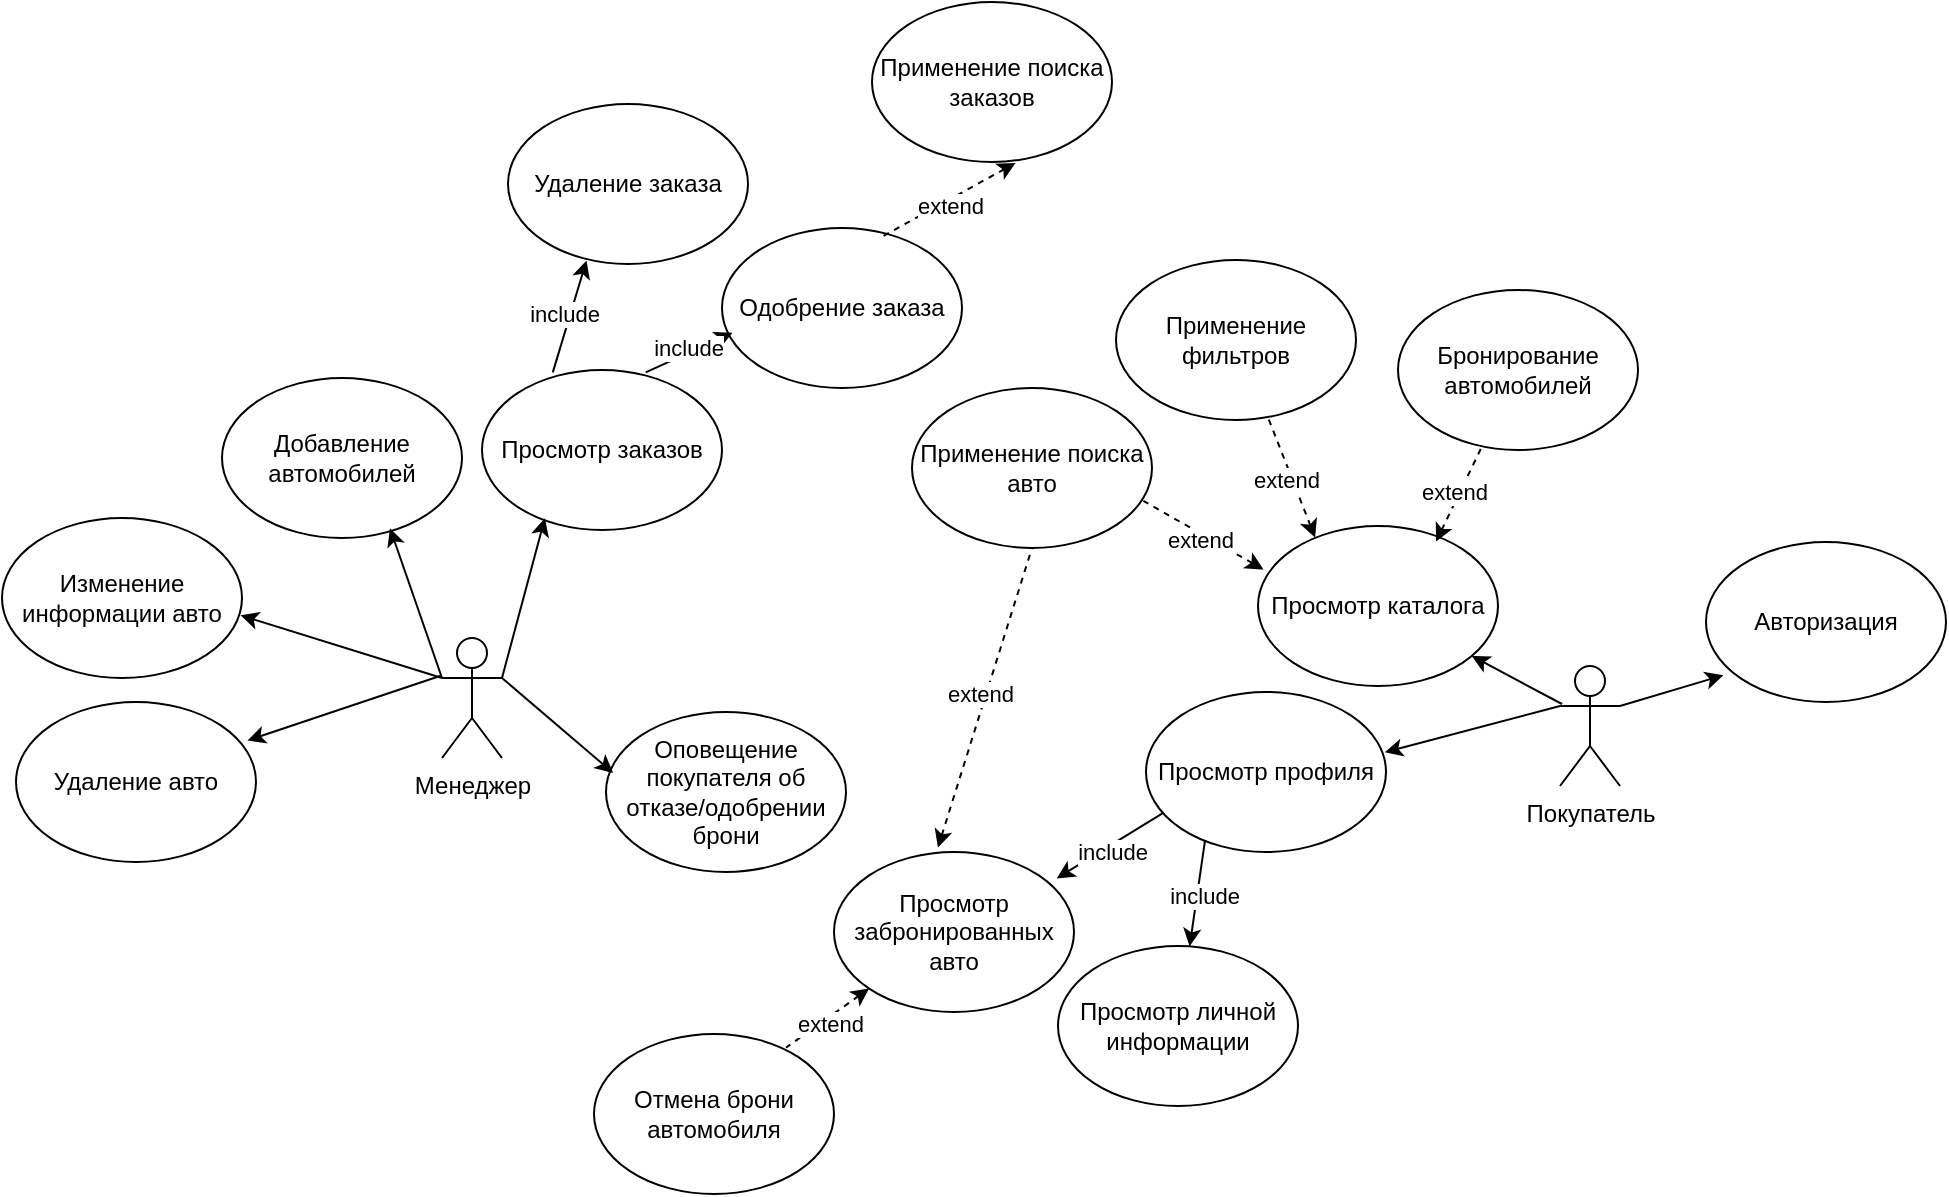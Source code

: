 <mxfile version="22.1.3" type="device">
  <diagram name="Страница — 1" id="yQ5UJ3U4ZhEs3BScJE7F">
    <mxGraphModel dx="1400" dy="917" grid="0" gridSize="10" guides="1" tooltips="1" connect="1" arrows="1" fold="1" page="0" pageScale="1" pageWidth="827" pageHeight="1169" math="0" shadow="0">
      <root>
        <mxCell id="0" />
        <mxCell id="1" parent="0" />
        <mxCell id="q3qqpZ5yG1wA6hZpd9IF-1" value="Покупатель" style="shape=umlActor;verticalLabelPosition=bottom;verticalAlign=top;html=1;outlineConnect=0;" parent="1" vertex="1">
          <mxGeometry x="680" y="33" width="30" height="60" as="geometry" />
        </mxCell>
        <mxCell id="q3qqpZ5yG1wA6hZpd9IF-3" value="Добавление&lt;br style=&quot;border-color: var(--border-color);&quot;&gt;автомобилей" style="ellipse;whiteSpace=wrap;html=1;" parent="1" vertex="1">
          <mxGeometry x="11" y="-111" width="120" height="80" as="geometry" />
        </mxCell>
        <mxCell id="q3qqpZ5yG1wA6hZpd9IF-16" value="Менеджер" style="shape=umlActor;verticalLabelPosition=bottom;verticalAlign=top;html=1;outlineConnect=0;" parent="1" vertex="1">
          <mxGeometry x="121" y="19" width="30" height="60" as="geometry" />
        </mxCell>
        <mxCell id="q3qqpZ5yG1wA6hZpd9IF-17" value="Изменение информации авто" style="ellipse;whiteSpace=wrap;html=1;" parent="1" vertex="1">
          <mxGeometry x="-99" y="-41" width="120" height="80" as="geometry" />
        </mxCell>
        <mxCell id="q3qqpZ5yG1wA6hZpd9IF-25" value="Авторизация" style="ellipse;whiteSpace=wrap;html=1;" parent="1" vertex="1">
          <mxGeometry x="753" y="-29" width="120" height="80" as="geometry" />
        </mxCell>
        <mxCell id="q3qqpZ5yG1wA6hZpd9IF-47" value="" style="endArrow=classic;html=1;rounded=0;entryX=0.994;entryY=0.608;entryDx=0;entryDy=0;entryPerimeter=0;exitX=0;exitY=0.333;exitDx=0;exitDy=0;exitPerimeter=0;" parent="1" source="q3qqpZ5yG1wA6hZpd9IF-16" target="q3qqpZ5yG1wA6hZpd9IF-17" edge="1">
          <mxGeometry width="50" height="50" relative="1" as="geometry">
            <mxPoint x="301" y="-21" as="sourcePoint" />
            <mxPoint x="351" y="-71" as="targetPoint" />
          </mxGeometry>
        </mxCell>
        <mxCell id="q3qqpZ5yG1wA6hZpd9IF-48" value="" style="endArrow=classic;html=1;rounded=0;exitX=0;exitY=0.333;exitDx=0;exitDy=0;exitPerimeter=0;entryX=0.7;entryY=0.939;entryDx=0;entryDy=0;entryPerimeter=0;" parent="1" source="q3qqpZ5yG1wA6hZpd9IF-16" target="q3qqpZ5yG1wA6hZpd9IF-3" edge="1">
          <mxGeometry width="50" height="50" relative="1" as="geometry">
            <mxPoint x="101" y="-51" as="sourcePoint" />
            <mxPoint x="231" y="-41" as="targetPoint" />
          </mxGeometry>
        </mxCell>
        <mxCell id="q3qqpZ5yG1wA6hZpd9IF-50" value="" style="endArrow=classic;html=1;rounded=0;entryX=0.072;entryY=0.833;entryDx=0;entryDy=0;entryPerimeter=0;exitX=1;exitY=0.333;exitDx=0;exitDy=0;exitPerimeter=0;" parent="1" source="q3qqpZ5yG1wA6hZpd9IF-1" target="q3qqpZ5yG1wA6hZpd9IF-25" edge="1">
          <mxGeometry width="50" height="50" relative="1" as="geometry">
            <mxPoint x="580" y="-67" as="sourcePoint" />
            <mxPoint x="630" y="-117" as="targetPoint" />
          </mxGeometry>
        </mxCell>
        <mxCell id="_1zWgBLVfll09LvaSZn5-17" value="Бронирование автомобилей" style="ellipse;whiteSpace=wrap;html=1;" parent="1" vertex="1">
          <mxGeometry x="599" y="-155" width="120" height="80" as="geometry" />
        </mxCell>
        <mxCell id="_1zWgBLVfll09LvaSZn5-18" value="Просмотр каталога" style="ellipse;whiteSpace=wrap;html=1;" parent="1" vertex="1">
          <mxGeometry x="529" y="-37" width="120" height="80" as="geometry" />
        </mxCell>
        <mxCell id="_1zWgBLVfll09LvaSZn5-19" value="Применение поиска&lt;br&gt;авто" style="ellipse;whiteSpace=wrap;html=1;" parent="1" vertex="1">
          <mxGeometry x="356" y="-106" width="120" height="80" as="geometry" />
        </mxCell>
        <mxCell id="_1zWgBLVfll09LvaSZn5-20" value="" style="endArrow=none;html=1;rounded=0;entryX=0.964;entryY=0.705;entryDx=0;entryDy=0;entryPerimeter=0;startArrow=classic;startFill=1;endFill=0;dashed=1;exitX=0.023;exitY=0.272;exitDx=0;exitDy=0;exitPerimeter=0;" parent="1" source="_1zWgBLVfll09LvaSZn5-18" target="_1zWgBLVfll09LvaSZn5-19" edge="1">
          <mxGeometry width="50" height="50" relative="1" as="geometry">
            <mxPoint x="519" y="-10.5" as="sourcePoint" />
            <mxPoint x="488" y="-25.5" as="targetPoint" />
          </mxGeometry>
        </mxCell>
        <mxCell id="_1zWgBLVfll09LvaSZn5-21" value="extend" style="edgeLabel;html=1;align=center;verticalAlign=middle;resizable=0;points=[];" parent="_1zWgBLVfll09LvaSZn5-20" vertex="1" connectable="0">
          <mxGeometry x="0.016" y="3" relative="1" as="geometry">
            <mxPoint as="offset" />
          </mxGeometry>
        </mxCell>
        <mxCell id="_1zWgBLVfll09LvaSZn5-22" value="Применение фильтров" style="ellipse;whiteSpace=wrap;html=1;" parent="1" vertex="1">
          <mxGeometry x="458" y="-170" width="120" height="80" as="geometry" />
        </mxCell>
        <mxCell id="_1zWgBLVfll09LvaSZn5-23" value="" style="endArrow=none;html=1;rounded=0;entryX=0.636;entryY=0.994;entryDx=0;entryDy=0;entryPerimeter=0;startArrow=classic;startFill=1;endFill=0;dashed=1;exitX=0.238;exitY=0.072;exitDx=0;exitDy=0;exitPerimeter=0;" parent="1" source="_1zWgBLVfll09LvaSZn5-18" target="_1zWgBLVfll09LvaSZn5-22" edge="1">
          <mxGeometry width="50" height="50" relative="1" as="geometry">
            <mxPoint x="628" y="-65" as="sourcePoint" />
            <mxPoint x="584" y="-75.5" as="targetPoint" />
          </mxGeometry>
        </mxCell>
        <mxCell id="_1zWgBLVfll09LvaSZn5-24" value="extend" style="edgeLabel;html=1;align=center;verticalAlign=middle;resizable=0;points=[];" parent="_1zWgBLVfll09LvaSZn5-23" vertex="1" connectable="0">
          <mxGeometry x="0.016" y="3" relative="1" as="geometry">
            <mxPoint as="offset" />
          </mxGeometry>
        </mxCell>
        <mxCell id="_1zWgBLVfll09LvaSZn5-26" value="" style="endArrow=classic;html=1;rounded=0;" parent="1" target="_1zWgBLVfll09LvaSZn5-18" edge="1">
          <mxGeometry width="50" height="50" relative="1" as="geometry">
            <mxPoint x="681" y="52" as="sourcePoint" />
            <mxPoint x="685" y="-27" as="targetPoint" />
          </mxGeometry>
        </mxCell>
        <mxCell id="_1zWgBLVfll09LvaSZn5-27" value="Просмотр заказов" style="ellipse;whiteSpace=wrap;html=1;" parent="1" vertex="1">
          <mxGeometry x="141" y="-115" width="120" height="80" as="geometry" />
        </mxCell>
        <mxCell id="_1zWgBLVfll09LvaSZn5-28" value="" style="endArrow=classic;html=1;rounded=0;exitX=1;exitY=0.333;exitDx=0;exitDy=0;exitPerimeter=0;entryX=0.262;entryY=0.926;entryDx=0;entryDy=0;entryPerimeter=0;" parent="1" source="q3qqpZ5yG1wA6hZpd9IF-16" target="_1zWgBLVfll09LvaSZn5-27" edge="1">
          <mxGeometry width="50" height="50" relative="1" as="geometry">
            <mxPoint x="131" y="49" as="sourcePoint" />
            <mxPoint x="105" y="-26" as="targetPoint" />
          </mxGeometry>
        </mxCell>
        <mxCell id="_1zWgBLVfll09LvaSZn5-29" value="Удаление авто" style="ellipse;whiteSpace=wrap;html=1;" parent="1" vertex="1">
          <mxGeometry x="-92" y="51" width="120" height="80" as="geometry" />
        </mxCell>
        <mxCell id="_1zWgBLVfll09LvaSZn5-30" value="" style="endArrow=classic;html=1;rounded=0;entryX=0.964;entryY=0.241;entryDx=0;entryDy=0;entryPerimeter=0;" parent="1" target="_1zWgBLVfll09LvaSZn5-29" edge="1">
          <mxGeometry width="50" height="50" relative="1" as="geometry">
            <mxPoint x="120" y="38" as="sourcePoint" />
            <mxPoint x="30" y="18" as="targetPoint" />
          </mxGeometry>
        </mxCell>
        <mxCell id="_1zWgBLVfll09LvaSZn5-31" value="Одобрение заказа" style="ellipse;whiteSpace=wrap;html=1;" parent="1" vertex="1">
          <mxGeometry x="261" y="-186" width="120" height="80" as="geometry" />
        </mxCell>
        <mxCell id="_1zWgBLVfll09LvaSZn5-33" value="Просмотр забронированных авто" style="ellipse;whiteSpace=wrap;html=1;" parent="1" vertex="1">
          <mxGeometry x="317" y="126" width="120" height="80" as="geometry" />
        </mxCell>
        <mxCell id="_1zWgBLVfll09LvaSZn5-41" value="" style="endArrow=classic;html=1;rounded=0;exitX=0;exitY=0.333;exitDx=0;exitDy=0;exitPerimeter=0;entryX=0.995;entryY=0.377;entryDx=0;entryDy=0;entryPerimeter=0;" parent="1" source="q3qqpZ5yG1wA6hZpd9IF-1" target="cy4dN2naJrVwVSV3a1gK-5" edge="1">
          <mxGeometry width="50" height="50" relative="1" as="geometry">
            <mxPoint x="691" y="62" as="sourcePoint" />
            <mxPoint x="633" y="128" as="targetPoint" />
          </mxGeometry>
        </mxCell>
        <mxCell id="_1zWgBLVfll09LvaSZn5-42" value="" style="endArrow=none;html=1;rounded=0;entryX=0.5;entryY=1;entryDx=0;entryDy=0;startArrow=classic;startFill=1;endFill=0;dashed=1;exitX=0.433;exitY=-0.028;exitDx=0;exitDy=0;exitPerimeter=0;" parent="1" source="_1zWgBLVfll09LvaSZn5-33" target="_1zWgBLVfll09LvaSZn5-19" edge="1">
          <mxGeometry width="50" height="50" relative="1" as="geometry">
            <mxPoint x="542" y="-5" as="sourcePoint" />
            <mxPoint x="482" y="-40" as="targetPoint" />
          </mxGeometry>
        </mxCell>
        <mxCell id="_1zWgBLVfll09LvaSZn5-43" value="extend" style="edgeLabel;html=1;align=center;verticalAlign=middle;resizable=0;points=[];" parent="_1zWgBLVfll09LvaSZn5-42" vertex="1" connectable="0">
          <mxGeometry x="0.016" y="3" relative="1" as="geometry">
            <mxPoint as="offset" />
          </mxGeometry>
        </mxCell>
        <mxCell id="_1zWgBLVfll09LvaSZn5-44" value="Оповещение покупателя об отказе/одобрении брони" style="ellipse;whiteSpace=wrap;html=1;" parent="1" vertex="1">
          <mxGeometry x="203" y="56" width="120" height="80" as="geometry" />
        </mxCell>
        <mxCell id="_1zWgBLVfll09LvaSZn5-45" value="" style="endArrow=classic;html=1;rounded=0;exitX=1;exitY=0.333;exitDx=0;exitDy=0;exitPerimeter=0;entryX=0.03;entryY=0.381;entryDx=0;entryDy=0;entryPerimeter=0;" parent="1" source="q3qqpZ5yG1wA6hZpd9IF-16" target="_1zWgBLVfll09LvaSZn5-44" edge="1">
          <mxGeometry width="50" height="50" relative="1" as="geometry">
            <mxPoint x="161" y="49" as="sourcePoint" />
            <mxPoint x="196" y="19" as="targetPoint" />
          </mxGeometry>
        </mxCell>
        <mxCell id="_1zWgBLVfll09LvaSZn5-46" value="Отмена брони автомобиля" style="ellipse;whiteSpace=wrap;html=1;" parent="1" vertex="1">
          <mxGeometry x="197" y="217" width="120" height="80" as="geometry" />
        </mxCell>
        <mxCell id="cy4dN2naJrVwVSV3a1gK-1" value="" style="endArrow=none;html=1;rounded=0;entryX=0.345;entryY=0.993;entryDx=0;entryDy=0;entryPerimeter=0;startArrow=classic;startFill=1;endFill=0;dashed=1;exitX=0.742;exitY=0.097;exitDx=0;exitDy=0;exitPerimeter=0;" edge="1" parent="1" source="_1zWgBLVfll09LvaSZn5-18" target="_1zWgBLVfll09LvaSZn5-17">
          <mxGeometry width="50" height="50" relative="1" as="geometry">
            <mxPoint x="683" y="-1" as="sourcePoint" />
            <mxPoint x="659" y="-60" as="targetPoint" />
          </mxGeometry>
        </mxCell>
        <mxCell id="cy4dN2naJrVwVSV3a1gK-2" value="extend" style="edgeLabel;html=1;align=center;verticalAlign=middle;resizable=0;points=[];" vertex="1" connectable="0" parent="cy4dN2naJrVwVSV3a1gK-1">
          <mxGeometry x="0.016" y="3" relative="1" as="geometry">
            <mxPoint as="offset" />
          </mxGeometry>
        </mxCell>
        <mxCell id="cy4dN2naJrVwVSV3a1gK-3" value="" style="endArrow=none;html=1;rounded=0;entryX=0.8;entryY=0.085;entryDx=0;entryDy=0;startArrow=classic;startFill=1;endFill=0;dashed=1;exitX=0;exitY=1;exitDx=0;exitDy=0;entryPerimeter=0;" edge="1" parent="1" source="_1zWgBLVfll09LvaSZn5-33" target="_1zWgBLVfll09LvaSZn5-46">
          <mxGeometry width="50" height="50" relative="1" as="geometry">
            <mxPoint x="493" y="214" as="sourcePoint" />
            <mxPoint x="476" y="145" as="targetPoint" />
          </mxGeometry>
        </mxCell>
        <mxCell id="cy4dN2naJrVwVSV3a1gK-4" value="extend" style="edgeLabel;html=1;align=center;verticalAlign=middle;resizable=0;points=[];" vertex="1" connectable="0" parent="cy4dN2naJrVwVSV3a1gK-3">
          <mxGeometry x="0.016" y="3" relative="1" as="geometry">
            <mxPoint as="offset" />
          </mxGeometry>
        </mxCell>
        <mxCell id="cy4dN2naJrVwVSV3a1gK-5" value="Просмотр профиля" style="ellipse;whiteSpace=wrap;html=1;" vertex="1" parent="1">
          <mxGeometry x="473" y="46" width="120" height="80" as="geometry" />
        </mxCell>
        <mxCell id="cy4dN2naJrVwVSV3a1gK-7" value="" style="endArrow=classic;html=1;rounded=0;entryX=0.928;entryY=0.165;entryDx=0;entryDy=0;startArrow=none;startFill=0;endFill=1;exitX=0.072;exitY=0.755;exitDx=0;exitDy=0;exitPerimeter=0;entryPerimeter=0;" edge="1" parent="1" source="cy4dN2naJrVwVSV3a1gK-5" target="_1zWgBLVfll09LvaSZn5-33">
          <mxGeometry width="50" height="50" relative="1" as="geometry">
            <mxPoint x="444" y="148" as="sourcePoint" />
            <mxPoint x="524" y="155" as="targetPoint" />
          </mxGeometry>
        </mxCell>
        <mxCell id="cy4dN2naJrVwVSV3a1gK-8" value="include" style="edgeLabel;html=1;align=center;verticalAlign=middle;resizable=0;points=[];" vertex="1" connectable="0" parent="cy4dN2naJrVwVSV3a1gK-7">
          <mxGeometry x="0.016" y="3" relative="1" as="geometry">
            <mxPoint as="offset" />
          </mxGeometry>
        </mxCell>
        <mxCell id="cy4dN2naJrVwVSV3a1gK-9" value="Просмотр личной информации" style="ellipse;whiteSpace=wrap;html=1;" vertex="1" parent="1">
          <mxGeometry x="429" y="173" width="120" height="80" as="geometry" />
        </mxCell>
        <mxCell id="cy4dN2naJrVwVSV3a1gK-10" value="" style="endArrow=classic;html=1;rounded=0;startArrow=none;startFill=0;endFill=1;exitX=0.246;exitY=0.927;exitDx=0;exitDy=0;exitPerimeter=0;" edge="1" parent="1" source="cy4dN2naJrVwVSV3a1gK-5" target="cy4dN2naJrVwVSV3a1gK-9">
          <mxGeometry width="50" height="50" relative="1" as="geometry">
            <mxPoint x="492" y="116" as="sourcePoint" />
            <mxPoint x="438" y="149" as="targetPoint" />
          </mxGeometry>
        </mxCell>
        <mxCell id="cy4dN2naJrVwVSV3a1gK-11" value="include" style="edgeLabel;html=1;align=center;verticalAlign=middle;resizable=0;points=[];" vertex="1" connectable="0" parent="cy4dN2naJrVwVSV3a1gK-10">
          <mxGeometry x="0.016" y="3" relative="1" as="geometry">
            <mxPoint as="offset" />
          </mxGeometry>
        </mxCell>
        <mxCell id="cy4dN2naJrVwVSV3a1gK-12" value="Удаление заказа" style="ellipse;whiteSpace=wrap;html=1;" vertex="1" parent="1">
          <mxGeometry x="154" y="-248" width="120" height="80" as="geometry" />
        </mxCell>
        <mxCell id="cy4dN2naJrVwVSV3a1gK-13" value="Применение поиска заказов" style="ellipse;whiteSpace=wrap;html=1;" vertex="1" parent="1">
          <mxGeometry x="336" y="-299" width="120" height="80" as="geometry" />
        </mxCell>
        <mxCell id="cy4dN2naJrVwVSV3a1gK-14" value="" style="endArrow=classic;html=1;rounded=0;entryX=0.327;entryY=0.978;entryDx=0;entryDy=0;startArrow=none;startFill=0;endFill=1;exitX=0.295;exitY=0.015;exitDx=0;exitDy=0;exitPerimeter=0;entryPerimeter=0;" edge="1" parent="1" source="_1zWgBLVfll09LvaSZn5-27" target="cy4dN2naJrVwVSV3a1gK-12">
          <mxGeometry width="50" height="50" relative="1" as="geometry">
            <mxPoint x="93" y="-196" as="sourcePoint" />
            <mxPoint x="39" y="-163" as="targetPoint" />
          </mxGeometry>
        </mxCell>
        <mxCell id="cy4dN2naJrVwVSV3a1gK-15" value="include" style="edgeLabel;html=1;align=center;verticalAlign=middle;resizable=0;points=[];" vertex="1" connectable="0" parent="cy4dN2naJrVwVSV3a1gK-14">
          <mxGeometry x="0.016" y="3" relative="1" as="geometry">
            <mxPoint as="offset" />
          </mxGeometry>
        </mxCell>
        <mxCell id="cy4dN2naJrVwVSV3a1gK-16" value="" style="endArrow=classic;html=1;rounded=0;entryX=0.044;entryY=0.655;entryDx=0;entryDy=0;startArrow=none;startFill=0;endFill=1;exitX=0.682;exitY=0.015;exitDx=0;exitDy=0;exitPerimeter=0;entryPerimeter=0;" edge="1" parent="1" source="_1zWgBLVfll09LvaSZn5-27" target="_1zWgBLVfll09LvaSZn5-31">
          <mxGeometry width="50" height="50" relative="1" as="geometry">
            <mxPoint x="186" y="-104" as="sourcePoint" />
            <mxPoint x="190" y="-136" as="targetPoint" />
          </mxGeometry>
        </mxCell>
        <mxCell id="cy4dN2naJrVwVSV3a1gK-17" value="include" style="edgeLabel;html=1;align=center;verticalAlign=middle;resizable=0;points=[];" vertex="1" connectable="0" parent="cy4dN2naJrVwVSV3a1gK-16">
          <mxGeometry x="0.016" y="3" relative="1" as="geometry">
            <mxPoint as="offset" />
          </mxGeometry>
        </mxCell>
        <mxCell id="cy4dN2naJrVwVSV3a1gK-18" value="" style="endArrow=none;html=1;rounded=0;entryX=0.666;entryY=0.055;entryDx=0;entryDy=0;startArrow=classic;startFill=1;endFill=0;dashed=1;exitX=0.598;exitY=1.006;exitDx=0;exitDy=0;exitPerimeter=0;entryPerimeter=0;" edge="1" parent="1" source="cy4dN2naJrVwVSV3a1gK-13" target="_1zWgBLVfll09LvaSZn5-31">
          <mxGeometry width="50" height="50" relative="1" as="geometry">
            <mxPoint x="379" y="134" as="sourcePoint" />
            <mxPoint x="426" y="-16" as="targetPoint" />
          </mxGeometry>
        </mxCell>
        <mxCell id="cy4dN2naJrVwVSV3a1gK-19" value="extend" style="edgeLabel;html=1;align=center;verticalAlign=middle;resizable=0;points=[];" vertex="1" connectable="0" parent="cy4dN2naJrVwVSV3a1gK-18">
          <mxGeometry x="0.016" y="3" relative="1" as="geometry">
            <mxPoint as="offset" />
          </mxGeometry>
        </mxCell>
      </root>
    </mxGraphModel>
  </diagram>
</mxfile>
